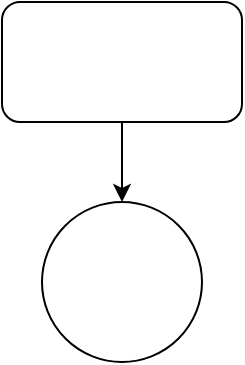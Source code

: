 <mxfile version="13.4.4" type="github">
  <diagram id="ee7Qvofmcsr_dcupqFSn" name="第 1 页">
    <mxGraphModel dx="569" dy="305" grid="1" gridSize="10" guides="1" tooltips="1" connect="1" arrows="1" fold="1" page="1" pageScale="1" pageWidth="827" pageHeight="1169" math="0" shadow="0">
      <root>
        <mxCell id="0" />
        <mxCell id="1" parent="0" />
        <mxCell id="nu8jetTBljqSYJ9rc1b--1" value="" style="rounded=1;whiteSpace=wrap;html=1;" vertex="1" parent="1">
          <mxGeometry x="294" y="90" width="120" height="60" as="geometry" />
        </mxCell>
        <mxCell id="nu8jetTBljqSYJ9rc1b--2" value="" style="ellipse;whiteSpace=wrap;html=1;aspect=fixed;" vertex="1" parent="1">
          <mxGeometry x="314" y="190" width="80" height="80" as="geometry" />
        </mxCell>
        <mxCell id="nu8jetTBljqSYJ9rc1b--3" value="" style="endArrow=classic;html=1;entryX=0.5;entryY=0;entryDx=0;entryDy=0;exitX=0.5;exitY=1;exitDx=0;exitDy=0;" edge="1" parent="1" source="nu8jetTBljqSYJ9rc1b--1" target="nu8jetTBljqSYJ9rc1b--2">
          <mxGeometry width="50" height="50" relative="1" as="geometry">
            <mxPoint x="270" y="210" as="sourcePoint" />
            <mxPoint x="320" y="170" as="targetPoint" />
          </mxGeometry>
        </mxCell>
      </root>
    </mxGraphModel>
  </diagram>
</mxfile>
